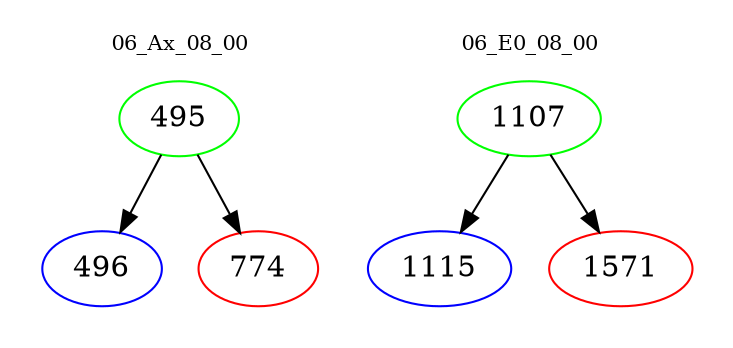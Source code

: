 digraph{
subgraph cluster_0 {
color = white
label = "06_Ax_08_00";
fontsize=10;
T0_495 [label="495", color="green"]
T0_495 -> T0_496 [color="black"]
T0_496 [label="496", color="blue"]
T0_495 -> T0_774 [color="black"]
T0_774 [label="774", color="red"]
}
subgraph cluster_1 {
color = white
label = "06_E0_08_00";
fontsize=10;
T1_1107 [label="1107", color="green"]
T1_1107 -> T1_1115 [color="black"]
T1_1115 [label="1115", color="blue"]
T1_1107 -> T1_1571 [color="black"]
T1_1571 [label="1571", color="red"]
}
}

